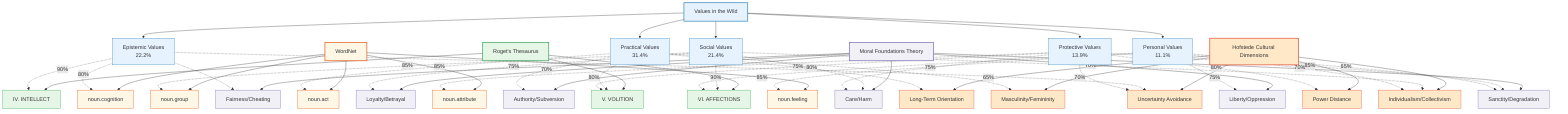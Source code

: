 graph TD
    %% Framework nodes
    VIW["Values in the Wild"]
    ROGET["Roget's Thesaurus"]
    WN["WordNet"]
    MFT["Moral Foundations Theory"]
    HOF["Hofstede Cultural Dimensions"]
    
    %% Values for Values in the Wild
    VIW_EP["Epistemic Values\n22.2%"]
    VIW_SO["Social Values\n21.4%"]
    VIW_PR["Practical Values\n31.4%"]
    VIW_PT["Protective Values\n13.9%"]
    VIW_PE["Personal Values\n11.1%"]
    
    VIW --> VIW_EP
    VIW --> VIW_SO
    VIW --> VIW_PR
    VIW --> VIW_PT
    VIW --> VIW_PE
    
    %% Values for Roget's Thesaurus
    ROGET_INTELLECT["IV. INTELLECT"]
    ROGET_VOLITION["V. VOLITION"]
    ROGET_AFFECTIONS["VI. AFFECTIONS"]
    
    ROGET --> ROGET_INTELLECT
    ROGET --> ROGET_VOLITION
    ROGET --> ROGET_AFFECTIONS
    
    %% Values for WordNet
    WN_COGNITION["noun.cognition"]
    WN_ACT["noun.act"]
    WN_FEELING["noun.feeling"]
    WN_GROUP["noun.group"]
    WN_ATTRIBUTE["noun.attribute"]
    
    WN --> WN_COGNITION
    WN --> WN_ACT
    WN --> WN_FEELING
    WN --> WN_GROUP
    WN --> WN_ATTRIBUTE
    
    %% Values for Moral Foundations Theory
    MFT_CARE["Care/Harm"]
    MFT_FAIRNESS["Fairness/Cheating"]
    MFT_LOYALTY["Loyalty/Betrayal"]
    MFT_AUTHORITY["Authority/Subversion"]
    MFT_SANCTITY["Sanctity/Degradation"]
    MFT_LIBERTY["Liberty/Oppression"]
    
    MFT --> MFT_CARE
    MFT --> MFT_FAIRNESS
    MFT --> MFT_LOYALTY
    MFT --> MFT_AUTHORITY
    MFT --> MFT_SANCTITY
    MFT --> MFT_LIBERTY
    
    %% Values for Hofstede
    HOF_UA["Uncertainty Avoidance"]
    HOF_IC["Individualism/Collectivism"]
    HOF_LT["Long-Term Orientation"]
    HOF_MF["Masculinity/Femininity"]
    HOF_PD["Power Distance"]
    
    HOF --> HOF_UA
    HOF --> HOF_IC
    HOF --> HOF_LT
    HOF --> HOF_MF
    HOF --> HOF_PD
    
    %% Cross-framework connections
    VIW_EP -. "90%" .-> ROGET_INTELLECT
    VIW_EP -. "80%" .-> WN_COGNITION
    VIW_EP -.-> MFT_FAIRNESS
    VIW_EP -.-> HOF_UA
    
    VIW_SO -. "90%" .-> ROGET_AFFECTIONS
    VIW_SO -. "85%" .-> WN_GROUP
    VIW_SO -. "80%" .-> MFT_CARE
    VIW_SO -. "75%" .-> MFT_LOYALTY
    VIW_SO -. "70%" .-> HOF_IC
    
    VIW_PR -. "80%" .-> ROGET_VOLITION
    VIW_PR -. "85%" .-> WN_ACT
    VIW_PR -. "70%" .-> MFT_AUTHORITY
    VIW_PR -. "75%" .-> HOF_LT
    VIW_PR -. "65%" .-> HOF_MF
    
    VIW_PT -.-> ROGET_VOLITION
    VIW_PT -.-> WN_ATTRIBUTE
    VIW_PT -. "85%" .-> MFT_SANCTITY
    VIW_PT -. "75%" .-> MFT_CARE
    VIW_PT -. "80%" .-> HOF_PD
    VIW_PT -. "70%" .-> HOF_UA
    
    VIW_PE -.-> ROGET_AFFECTIONS
    VIW_PE -. "85%" .-> WN_FEELING
    VIW_PE -. "75%" .-> MFT_LIBERTY
    VIW_PE -. "65%" .-> MFT_SANCTITY
    VIW_PE -. "70%" .-> HOF_IC
    
    %% Style definitions
    classDef vitw fill:#e6f3ff,stroke:#3182bd,stroke-width:2px
    classDef roget fill:#e6f6e6,stroke:#31a354,stroke-width:2px
    classDef wordnet fill:#fff7e6,stroke:#e6550d,stroke-width:2px
    classDef mft fill:#f2f0f7,stroke:#756bb1,stroke-width:2px
    classDef hofstede fill:#fee8c8,stroke:#e34a33,stroke-width:2px
    
    classDef vitwvalue fill:#e6f3ff,stroke:#3182bd
    classDef rogetvalue fill:#e6f6e6,stroke:#31a354
    classDef wordnetvalue fill:#fff7e6,stroke:#e6550d
    classDef mftvalue fill:#f2f0f7,stroke:#756bb1
    classDef hofstedevalue fill:#fee8c8,stroke:#e34a33
    
    class VIW vitw
    class ROGET roget
    class WN wordnet
    class MFT mft
    class HOF hofstede
    
    class VIW_EP,VIW_SO,VIW_PR,VIW_PT,VIW_PE vitwvalue
    class ROGET_INTELLECT,ROGET_VOLITION,ROGET_AFFECTIONS rogetvalue
    class WN_COGNITION,WN_ACT,WN_FEELING,WN_GROUP,WN_ATTRIBUTE wordnetvalue
    class MFT_CARE,MFT_FAIRNESS,MFT_LOYALTY,MFT_AUTHORITY,MFT_SANCTITY,MFT_LIBERTY mftvalue
    class HOF_UA,HOF_IC,HOF_LT,HOF_MF,HOF_PD hofstedevalue